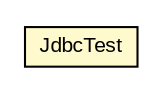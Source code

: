 #!/usr/local/bin/dot
#
# Class diagram 
# Generated by UMLGraph version R5_6-24-gf6e263 (http://www.umlgraph.org/)
#

digraph G {
	edge [fontname="arial",fontsize=10,labelfontname="arial",labelfontsize=10];
	node [fontname="arial",fontsize=10,shape=plaintext];
	nodesep=0.25;
	ranksep=0.5;
	// net.trajano.doxb.test.JdbcTest
	c27 [label=<<table title="net.trajano.doxb.test.JdbcTest" border="0" cellborder="1" cellspacing="0" cellpadding="2" port="p" bgcolor="lemonChiffon" href="./JdbcTest.html">
		<tr><td><table border="0" cellspacing="0" cellpadding="1">
<tr><td align="center" balign="center"> JdbcTest </td></tr>
		</table></td></tr>
		</table>>, URL="./JdbcTest.html", fontname="arial", fontcolor="black", fontsize=10.0];
}

